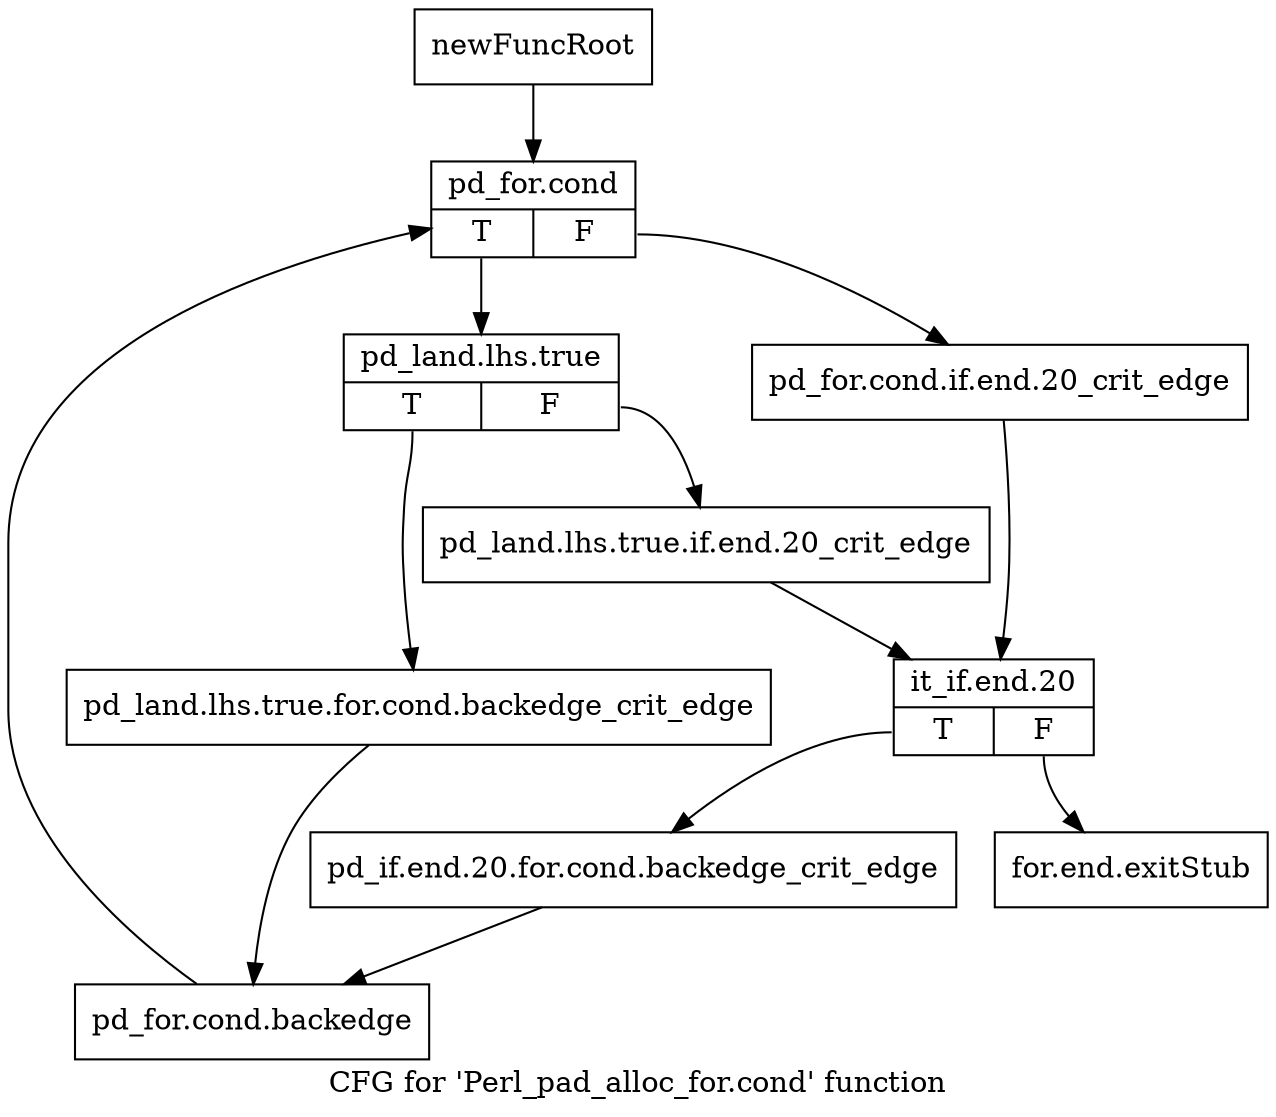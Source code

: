 digraph "CFG for 'Perl_pad_alloc_for.cond' function" {
	label="CFG for 'Perl_pad_alloc_for.cond' function";

	Node0x4ce96b0 [shape=record,label="{newFuncRoot}"];
	Node0x4ce96b0 -> Node0x4ce9750;
	Node0x4ce9700 [shape=record,label="{for.end.exitStub}"];
	Node0x4ce9750 [shape=record,label="{pd_for.cond|{<s0>T|<s1>F}}"];
	Node0x4ce9750:s0 -> Node0x4ce97f0;
	Node0x4ce9750:s1 -> Node0x4ce97a0;
	Node0x4ce97a0 [shape=record,label="{pd_for.cond.if.end.20_crit_edge}"];
	Node0x4ce97a0 -> Node0x4ce9890;
	Node0x4ce97f0 [shape=record,label="{pd_land.lhs.true|{<s0>T|<s1>F}}"];
	Node0x4ce97f0:s0 -> Node0x4ce9930;
	Node0x4ce97f0:s1 -> Node0x4ce9840;
	Node0x4ce9840 [shape=record,label="{pd_land.lhs.true.if.end.20_crit_edge}"];
	Node0x4ce9840 -> Node0x4ce9890;
	Node0x4ce9890 [shape=record,label="{it_if.end.20|{<s0>T|<s1>F}}"];
	Node0x4ce9890:s0 -> Node0x4ce98e0;
	Node0x4ce9890:s1 -> Node0x4ce9700;
	Node0x4ce98e0 [shape=record,label="{pd_if.end.20.for.cond.backedge_crit_edge}"];
	Node0x4ce98e0 -> Node0x4ce9980;
	Node0x4ce9930 [shape=record,label="{pd_land.lhs.true.for.cond.backedge_crit_edge}"];
	Node0x4ce9930 -> Node0x4ce9980;
	Node0x4ce9980 [shape=record,label="{pd_for.cond.backedge}"];
	Node0x4ce9980 -> Node0x4ce9750;
}
